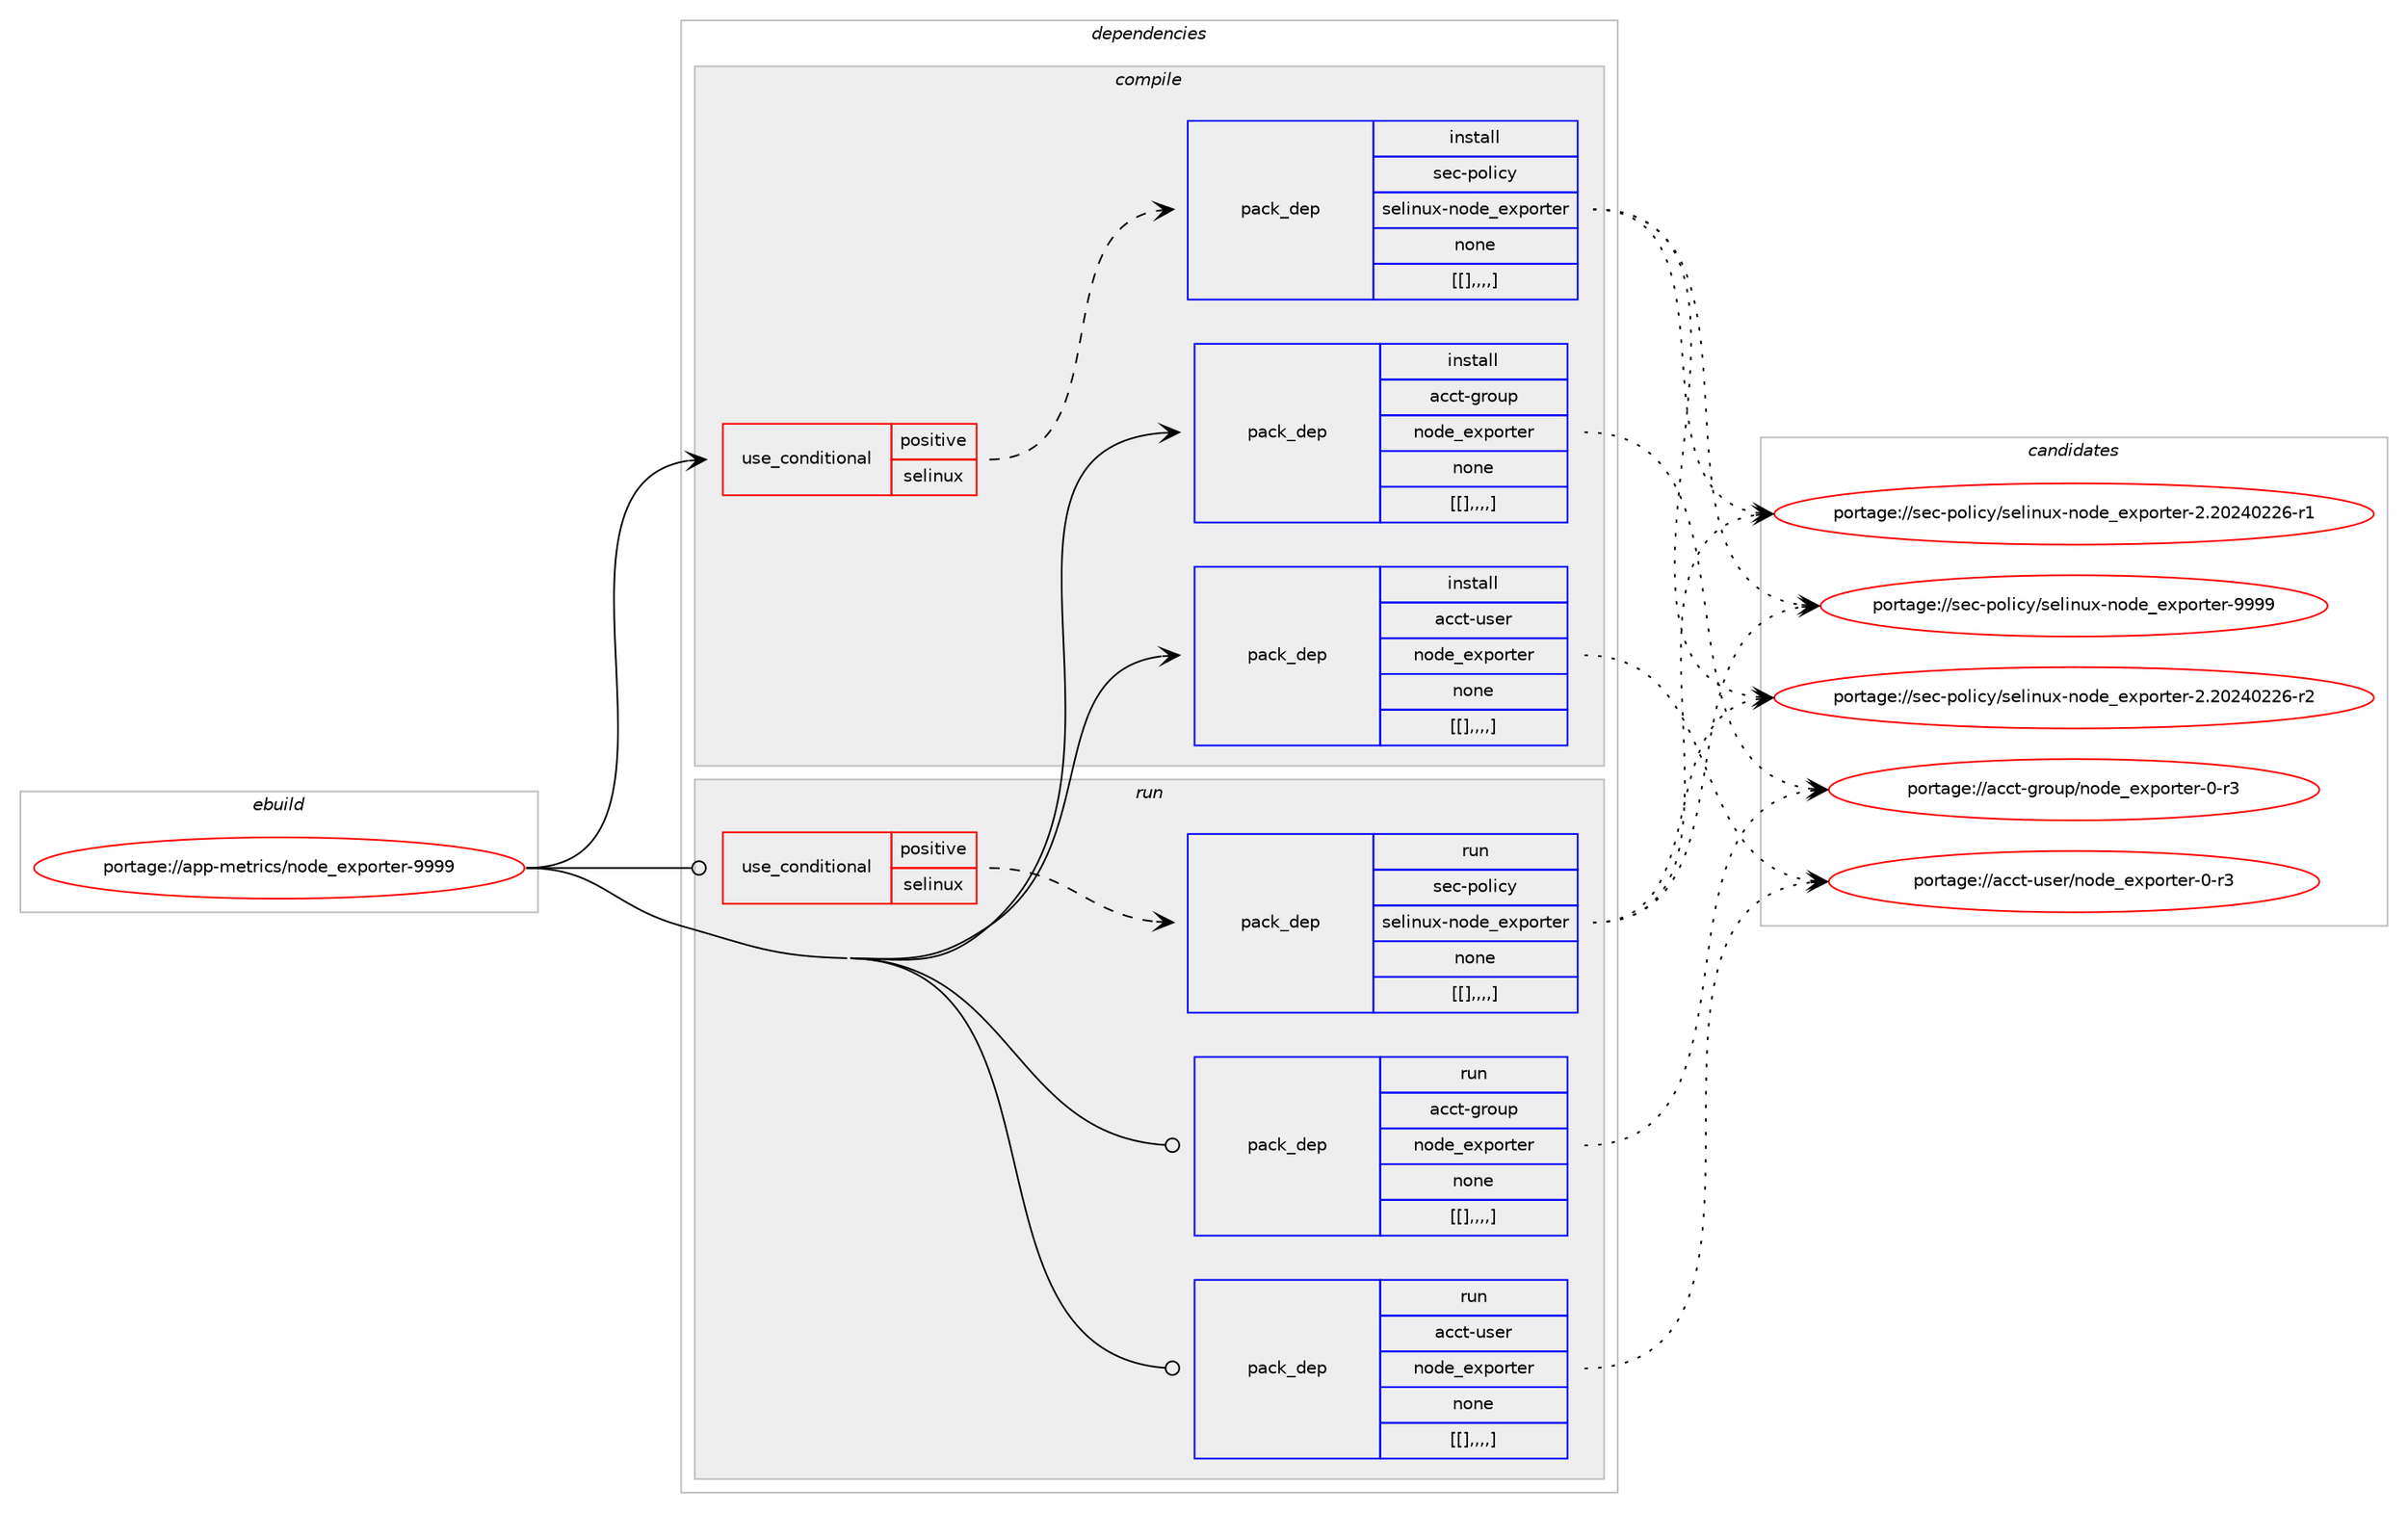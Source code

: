 digraph prolog {

# *************
# Graph options
# *************

newrank=true;
concentrate=true;
compound=true;
graph [rankdir=LR,fontname=Helvetica,fontsize=10,ranksep=1.5];#, ranksep=2.5, nodesep=0.2];
edge  [arrowhead=vee];
node  [fontname=Helvetica,fontsize=10];

# **********
# The ebuild
# **********

subgraph cluster_leftcol {
color=gray;
label=<<i>ebuild</i>>;
id [label="portage://app-metrics/node_exporter-9999", color=red, width=4, href="../app-metrics/node_exporter-9999.svg"];
}

# ****************
# The dependencies
# ****************

subgraph cluster_midcol {
color=gray;
label=<<i>dependencies</i>>;
subgraph cluster_compile {
fillcolor="#eeeeee";
style=filled;
label=<<i>compile</i>>;
subgraph cond11670 {
dependency39902 [label=<<TABLE BORDER="0" CELLBORDER="1" CELLSPACING="0" CELLPADDING="4"><TR><TD ROWSPAN="3" CELLPADDING="10">use_conditional</TD></TR><TR><TD>positive</TD></TR><TR><TD>selinux</TD></TR></TABLE>>, shape=none, color=red];
subgraph pack27844 {
dependency39903 [label=<<TABLE BORDER="0" CELLBORDER="1" CELLSPACING="0" CELLPADDING="4" WIDTH="220"><TR><TD ROWSPAN="6" CELLPADDING="30">pack_dep</TD></TR><TR><TD WIDTH="110">install</TD></TR><TR><TD>sec-policy</TD></TR><TR><TD>selinux-node_exporter</TD></TR><TR><TD>none</TD></TR><TR><TD>[[],,,,]</TD></TR></TABLE>>, shape=none, color=blue];
}
dependency39902:e -> dependency39903:w [weight=20,style="dashed",arrowhead="vee"];
}
id:e -> dependency39902:w [weight=20,style="solid",arrowhead="vee"];
subgraph pack27845 {
dependency39904 [label=<<TABLE BORDER="0" CELLBORDER="1" CELLSPACING="0" CELLPADDING="4" WIDTH="220"><TR><TD ROWSPAN="6" CELLPADDING="30">pack_dep</TD></TR><TR><TD WIDTH="110">install</TD></TR><TR><TD>acct-group</TD></TR><TR><TD>node_exporter</TD></TR><TR><TD>none</TD></TR><TR><TD>[[],,,,]</TD></TR></TABLE>>, shape=none, color=blue];
}
id:e -> dependency39904:w [weight=20,style="solid",arrowhead="vee"];
subgraph pack27846 {
dependency39905 [label=<<TABLE BORDER="0" CELLBORDER="1" CELLSPACING="0" CELLPADDING="4" WIDTH="220"><TR><TD ROWSPAN="6" CELLPADDING="30">pack_dep</TD></TR><TR><TD WIDTH="110">install</TD></TR><TR><TD>acct-user</TD></TR><TR><TD>node_exporter</TD></TR><TR><TD>none</TD></TR><TR><TD>[[],,,,]</TD></TR></TABLE>>, shape=none, color=blue];
}
id:e -> dependency39905:w [weight=20,style="solid",arrowhead="vee"];
}
subgraph cluster_compileandrun {
fillcolor="#eeeeee";
style=filled;
label=<<i>compile and run</i>>;
}
subgraph cluster_run {
fillcolor="#eeeeee";
style=filled;
label=<<i>run</i>>;
subgraph cond11671 {
dependency39906 [label=<<TABLE BORDER="0" CELLBORDER="1" CELLSPACING="0" CELLPADDING="4"><TR><TD ROWSPAN="3" CELLPADDING="10">use_conditional</TD></TR><TR><TD>positive</TD></TR><TR><TD>selinux</TD></TR></TABLE>>, shape=none, color=red];
subgraph pack27847 {
dependency39907 [label=<<TABLE BORDER="0" CELLBORDER="1" CELLSPACING="0" CELLPADDING="4" WIDTH="220"><TR><TD ROWSPAN="6" CELLPADDING="30">pack_dep</TD></TR><TR><TD WIDTH="110">run</TD></TR><TR><TD>sec-policy</TD></TR><TR><TD>selinux-node_exporter</TD></TR><TR><TD>none</TD></TR><TR><TD>[[],,,,]</TD></TR></TABLE>>, shape=none, color=blue];
}
dependency39906:e -> dependency39907:w [weight=20,style="dashed",arrowhead="vee"];
}
id:e -> dependency39906:w [weight=20,style="solid",arrowhead="odot"];
subgraph pack27848 {
dependency39908 [label=<<TABLE BORDER="0" CELLBORDER="1" CELLSPACING="0" CELLPADDING="4" WIDTH="220"><TR><TD ROWSPAN="6" CELLPADDING="30">pack_dep</TD></TR><TR><TD WIDTH="110">run</TD></TR><TR><TD>acct-group</TD></TR><TR><TD>node_exporter</TD></TR><TR><TD>none</TD></TR><TR><TD>[[],,,,]</TD></TR></TABLE>>, shape=none, color=blue];
}
id:e -> dependency39908:w [weight=20,style="solid",arrowhead="odot"];
subgraph pack27849 {
dependency39909 [label=<<TABLE BORDER="0" CELLBORDER="1" CELLSPACING="0" CELLPADDING="4" WIDTH="220"><TR><TD ROWSPAN="6" CELLPADDING="30">pack_dep</TD></TR><TR><TD WIDTH="110">run</TD></TR><TR><TD>acct-user</TD></TR><TR><TD>node_exporter</TD></TR><TR><TD>none</TD></TR><TR><TD>[[],,,,]</TD></TR></TABLE>>, shape=none, color=blue];
}
id:e -> dependency39909:w [weight=20,style="solid",arrowhead="odot"];
}
}

# **************
# The candidates
# **************

subgraph cluster_choices {
rank=same;
color=gray;
label=<<i>candidates</i>>;

subgraph choice27844 {
color=black;
nodesep=1;
choice1151019945112111108105991214711510110810511011712045110111100101951011201121111141161011144557575757 [label="portage://sec-policy/selinux-node_exporter-9999", color=red, width=4,href="../sec-policy/selinux-node_exporter-9999.svg"];
choice11510199451121111081059912147115101108105110117120451101111001019510112011211111411610111445504650485052485050544511450 [label="portage://sec-policy/selinux-node_exporter-2.20240226-r2", color=red, width=4,href="../sec-policy/selinux-node_exporter-2.20240226-r2.svg"];
choice11510199451121111081059912147115101108105110117120451101111001019510112011211111411610111445504650485052485050544511449 [label="portage://sec-policy/selinux-node_exporter-2.20240226-r1", color=red, width=4,href="../sec-policy/selinux-node_exporter-2.20240226-r1.svg"];
dependency39903:e -> choice1151019945112111108105991214711510110810511011712045110111100101951011201121111141161011144557575757:w [style=dotted,weight="100"];
dependency39903:e -> choice11510199451121111081059912147115101108105110117120451101111001019510112011211111411610111445504650485052485050544511450:w [style=dotted,weight="100"];
dependency39903:e -> choice11510199451121111081059912147115101108105110117120451101111001019510112011211111411610111445504650485052485050544511449:w [style=dotted,weight="100"];
}
subgraph choice27845 {
color=black;
nodesep=1;
choice97999911645103114111117112471101111001019510112011211111411610111445484511451 [label="portage://acct-group/node_exporter-0-r3", color=red, width=4,href="../acct-group/node_exporter-0-r3.svg"];
dependency39904:e -> choice97999911645103114111117112471101111001019510112011211111411610111445484511451:w [style=dotted,weight="100"];
}
subgraph choice27846 {
color=black;
nodesep=1;
choice97999911645117115101114471101111001019510112011211111411610111445484511451 [label="portage://acct-user/node_exporter-0-r3", color=red, width=4,href="../acct-user/node_exporter-0-r3.svg"];
dependency39905:e -> choice97999911645117115101114471101111001019510112011211111411610111445484511451:w [style=dotted,weight="100"];
}
subgraph choice27847 {
color=black;
nodesep=1;
choice1151019945112111108105991214711510110810511011712045110111100101951011201121111141161011144557575757 [label="portage://sec-policy/selinux-node_exporter-9999", color=red, width=4,href="../sec-policy/selinux-node_exporter-9999.svg"];
choice11510199451121111081059912147115101108105110117120451101111001019510112011211111411610111445504650485052485050544511450 [label="portage://sec-policy/selinux-node_exporter-2.20240226-r2", color=red, width=4,href="../sec-policy/selinux-node_exporter-2.20240226-r2.svg"];
choice11510199451121111081059912147115101108105110117120451101111001019510112011211111411610111445504650485052485050544511449 [label="portage://sec-policy/selinux-node_exporter-2.20240226-r1", color=red, width=4,href="../sec-policy/selinux-node_exporter-2.20240226-r1.svg"];
dependency39907:e -> choice1151019945112111108105991214711510110810511011712045110111100101951011201121111141161011144557575757:w [style=dotted,weight="100"];
dependency39907:e -> choice11510199451121111081059912147115101108105110117120451101111001019510112011211111411610111445504650485052485050544511450:w [style=dotted,weight="100"];
dependency39907:e -> choice11510199451121111081059912147115101108105110117120451101111001019510112011211111411610111445504650485052485050544511449:w [style=dotted,weight="100"];
}
subgraph choice27848 {
color=black;
nodesep=1;
choice97999911645103114111117112471101111001019510112011211111411610111445484511451 [label="portage://acct-group/node_exporter-0-r3", color=red, width=4,href="../acct-group/node_exporter-0-r3.svg"];
dependency39908:e -> choice97999911645103114111117112471101111001019510112011211111411610111445484511451:w [style=dotted,weight="100"];
}
subgraph choice27849 {
color=black;
nodesep=1;
choice97999911645117115101114471101111001019510112011211111411610111445484511451 [label="portage://acct-user/node_exporter-0-r3", color=red, width=4,href="../acct-user/node_exporter-0-r3.svg"];
dependency39909:e -> choice97999911645117115101114471101111001019510112011211111411610111445484511451:w [style=dotted,weight="100"];
}
}

}
